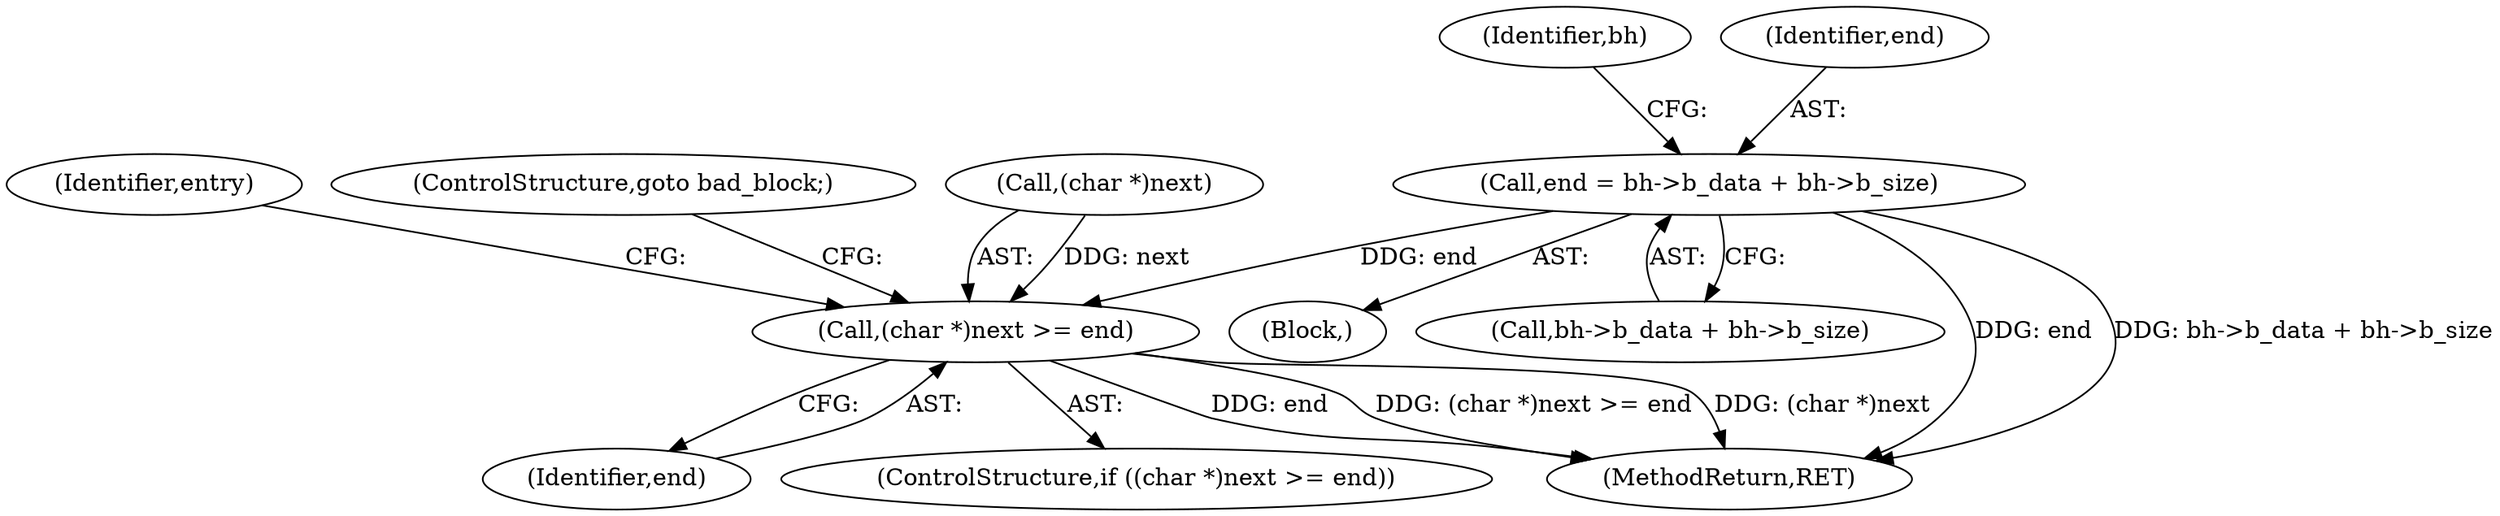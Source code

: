 digraph "0_linux_be0726d33cb8f411945884664924bed3cb8c70ee_8@integer" {
"1000185" [label="(Call,end = bh->b_data + bh->b_size)"];
"1000245" [label="(Call,(char *)next >= end)"];
"1000199" [label="(Identifier,bh)"];
"1000252" [label="(Identifier,entry)"];
"1000250" [label="(ControlStructure,goto bad_block;)"];
"1000246" [label="(Call,(char *)next)"];
"1000366" [label="(MethodReturn,RET)"];
"1000185" [label="(Call,end = bh->b_data + bh->b_size)"];
"1000245" [label="(Call,(char *)next >= end)"];
"1000186" [label="(Identifier,end)"];
"1000187" [label="(Call,bh->b_data + bh->b_size)"];
"1000249" [label="(Identifier,end)"];
"1000244" [label="(ControlStructure,if ((char *)next >= end))"];
"1000107" [label="(Block,)"];
"1000185" -> "1000107"  [label="AST: "];
"1000185" -> "1000187"  [label="CFG: "];
"1000186" -> "1000185"  [label="AST: "];
"1000187" -> "1000185"  [label="AST: "];
"1000199" -> "1000185"  [label="CFG: "];
"1000185" -> "1000366"  [label="DDG: end"];
"1000185" -> "1000366"  [label="DDG: bh->b_data + bh->b_size"];
"1000185" -> "1000245"  [label="DDG: end"];
"1000245" -> "1000244"  [label="AST: "];
"1000245" -> "1000249"  [label="CFG: "];
"1000246" -> "1000245"  [label="AST: "];
"1000249" -> "1000245"  [label="AST: "];
"1000250" -> "1000245"  [label="CFG: "];
"1000252" -> "1000245"  [label="CFG: "];
"1000245" -> "1000366"  [label="DDG: (char *)next >= end"];
"1000245" -> "1000366"  [label="DDG: (char *)next"];
"1000245" -> "1000366"  [label="DDG: end"];
"1000246" -> "1000245"  [label="DDG: next"];
}
